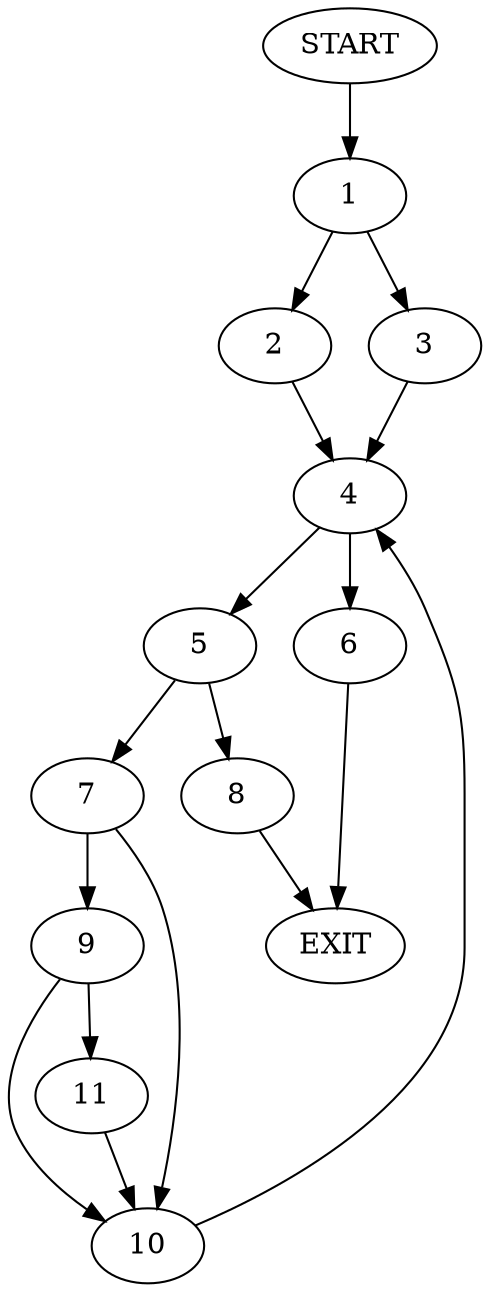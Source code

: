 digraph {
0 [label="START"]
12 [label="EXIT"]
0 -> 1
1 -> 2
1 -> 3
3 -> 4
2 -> 4
4 -> 5
4 -> 6
6 -> 12
5 -> 7
5 -> 8
8 -> 12
7 -> 9
7 -> 10
10 -> 4
9 -> 10
9 -> 11
11 -> 10
}
